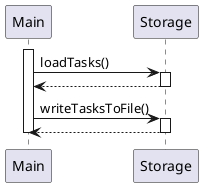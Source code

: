 @startuml

activate Main

Main -> Storage: loadTasks()
activate Storage

Storage --> Main
deactivate Storage

Main -> Storage: writeTasksToFile()
activate Storage

Storage --> Main
deactivate Storage

deactivate Main

@enduml